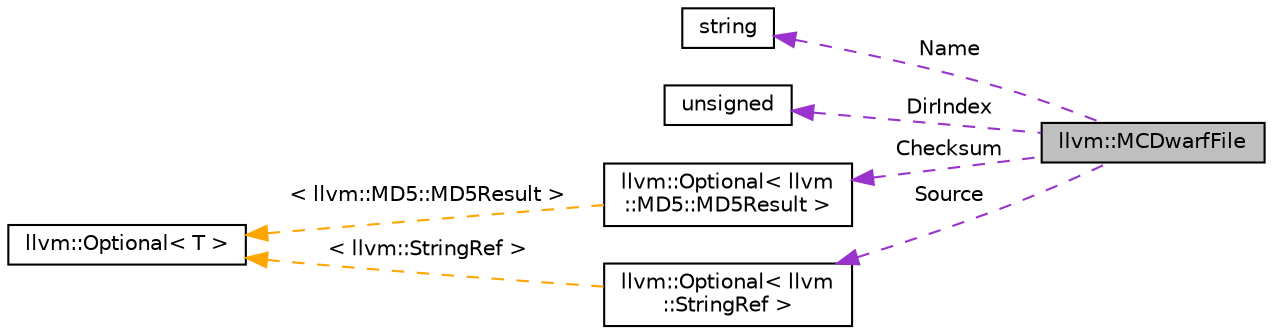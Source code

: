 digraph "llvm::MCDwarfFile"
{
 // LATEX_PDF_SIZE
  bgcolor="transparent";
  edge [fontname="Helvetica",fontsize="10",labelfontname="Helvetica",labelfontsize="10"];
  node [fontname="Helvetica",fontsize="10",shape="box"];
  rankdir="LR";
  Node1 [label="llvm::MCDwarfFile",height=0.2,width=0.4,color="black", fillcolor="grey75", style="filled", fontcolor="black",tooltip="Instances of this class represent the name of the dwarf .file directive and its associated dwarf file..."];
  Node2 -> Node1 [dir="back",color="darkorchid3",fontsize="10",style="dashed",label=" Name" ,fontname="Helvetica"];
  Node2 [label="string",height=0.2,width=0.4,color="black",tooltip=" "];
  Node3 -> Node1 [dir="back",color="darkorchid3",fontsize="10",style="dashed",label=" DirIndex" ,fontname="Helvetica"];
  Node3 [label="unsigned",height=0.2,width=0.4,color="black",URL="$classunsigned.html",tooltip=" "];
  Node4 -> Node1 [dir="back",color="darkorchid3",fontsize="10",style="dashed",label=" Checksum" ,fontname="Helvetica"];
  Node4 [label="llvm::Optional\< llvm\l::MD5::MD5Result \>",height=0.2,width=0.4,color="black",URL="$classllvm_1_1Optional.html",tooltip=" "];
  Node5 -> Node4 [dir="back",color="orange",fontsize="10",style="dashed",label=" \< llvm::MD5::MD5Result \>" ,fontname="Helvetica"];
  Node5 [label="llvm::Optional\< T \>",height=0.2,width=0.4,color="black",URL="$classllvm_1_1Optional.html",tooltip=" "];
  Node6 -> Node1 [dir="back",color="darkorchid3",fontsize="10",style="dashed",label=" Source" ,fontname="Helvetica"];
  Node6 [label="llvm::Optional\< llvm\l::StringRef \>",height=0.2,width=0.4,color="black",URL="$classllvm_1_1Optional.html",tooltip=" "];
  Node5 -> Node6 [dir="back",color="orange",fontsize="10",style="dashed",label=" \< llvm::StringRef \>" ,fontname="Helvetica"];
}
